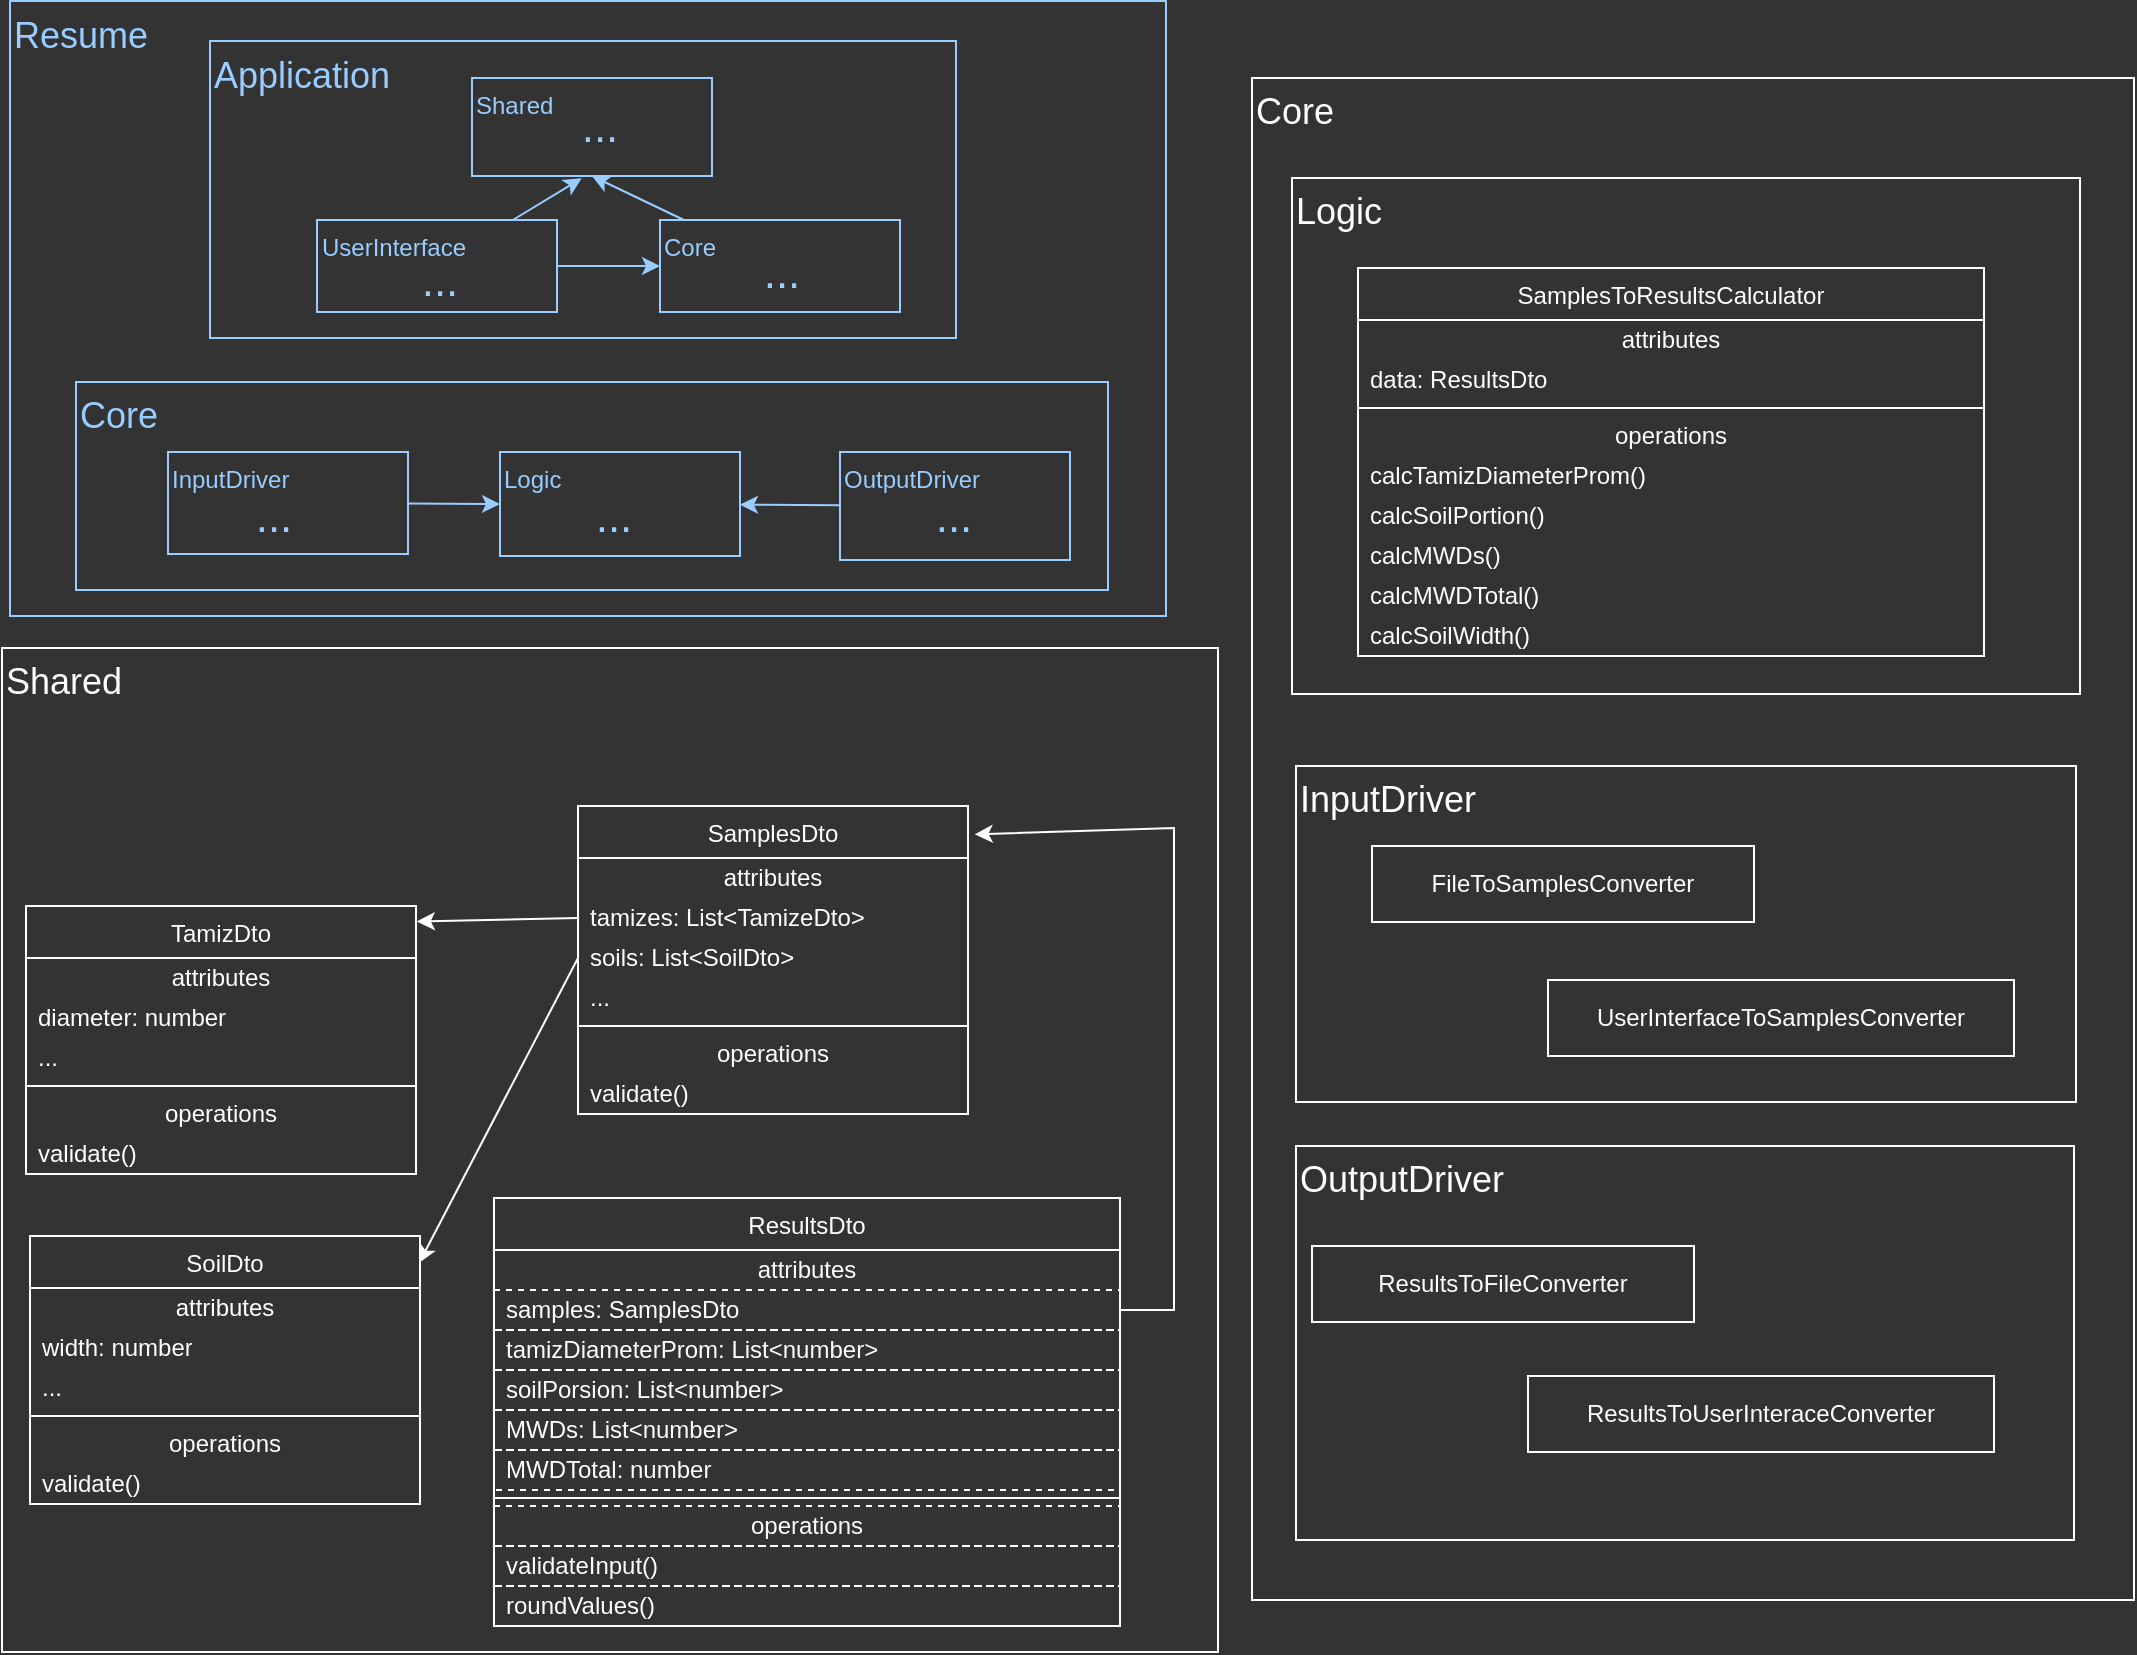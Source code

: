 <mxfile>
    <diagram id="EAuhySiRd8msS2dnhB_M" name="Page-1">
        <mxGraphModel dx="773" dy="361" grid="0" gridSize="10" guides="1" tooltips="1" connect="1" arrows="1" fold="1" page="1" pageScale="1" pageWidth="1100" pageHeight="850" background="#333333" math="0" shadow="0" adaptiveColors="auto">
            <root>
                <mxCell id="0"/>
                <mxCell id="1" parent="0"/>
                <mxCell id="108" value="Shared" style="rounded=0;whiteSpace=wrap;fillColor=none;strokeColor=#FFFFFF;fontColor=#FFFFFF;align=left;verticalAlign=top;fontSize=18;movable=1;resizable=1;rotatable=1;deletable=1;editable=1;locked=0;connectable=1;" parent="1" vertex="1">
                    <mxGeometry x="14" y="336" width="608" height="502" as="geometry"/>
                </mxCell>
                <mxCell id="110" value="Core" style="rounded=0;whiteSpace=wrap;fillColor=none;strokeColor=#FFFFFF;fontColor=#FFFFFF;align=left;verticalAlign=top;fontSize=18;movable=1;resizable=1;rotatable=1;deletable=1;editable=1;locked=0;connectable=1;" parent="1" vertex="1">
                    <mxGeometry x="639" y="51" width="441" height="761" as="geometry"/>
                </mxCell>
                <mxCell id="111" value="Resume" style="rounded=0;whiteSpace=wrap;fillColor=none;strokeColor=#99CCFF;fontColor=#99CCFF;align=left;verticalAlign=top;fontSize=18;movable=1;resizable=1;rotatable=1;deletable=1;editable=1;locked=0;connectable=1;" parent="1" vertex="1">
                    <mxGeometry x="18" y="12.5" width="578" height="307.5" as="geometry"/>
                </mxCell>
                <mxCell id="83" value="Core" style="rounded=0;whiteSpace=wrap;fillColor=none;strokeColor=#99CCFF;fontColor=#99CCFF;align=left;verticalAlign=top;fontSize=18;movable=1;resizable=1;rotatable=1;deletable=1;editable=1;locked=0;connectable=1;" parent="1" vertex="1">
                    <mxGeometry x="51" y="203" width="516" height="104" as="geometry"/>
                </mxCell>
                <mxCell id="3" value="Logic" style="rounded=0;whiteSpace=wrap;html=1;fillColor=none;strokeColor=#99CCFF;fontColor=#99CCFF;align=left;verticalAlign=top;movable=1;resizable=1;rotatable=1;deletable=1;editable=1;locked=0;connectable=1;" parent="1" vertex="1">
                    <mxGeometry x="263" y="238" width="120" height="52" as="geometry"/>
                </mxCell>
                <mxCell id="7" style="edgeStyle=none;html=1;entryX=0;entryY=0.5;entryDx=0;entryDy=0;strokeColor=#99CCFF;fontColor=#99CCFF;align=left;verticalAlign=top;movable=1;resizable=1;rotatable=1;deletable=1;editable=1;locked=0;connectable=1;" parent="1" source="5" target="3" edge="1">
                    <mxGeometry relative="1" as="geometry"/>
                </mxCell>
                <mxCell id="5" value="InputDriver" style="rounded=0;whiteSpace=wrap;html=1;fillColor=none;strokeColor=#99CCFF;fontColor=#99CCFF;align=left;verticalAlign=top;movable=1;resizable=1;rotatable=1;deletable=1;editable=1;locked=0;connectable=1;" parent="1" vertex="1">
                    <mxGeometry x="97" y="238" width="120" height="51" as="geometry"/>
                </mxCell>
                <mxCell id="8" style="edgeStyle=none;html=1;strokeColor=#99CCFF;fontColor=#99CCFF;align=left;verticalAlign=top;movable=1;resizable=1;rotatable=1;deletable=1;editable=1;locked=0;connectable=1;" parent="1" source="6" target="3" edge="1">
                    <mxGeometry relative="1" as="geometry"/>
                </mxCell>
                <mxCell id="6" value="OutputDriver" style="rounded=0;whiteSpace=wrap;fillColor=none;strokeColor=#99CCFF;fontColor=#99CCFF;align=left;verticalAlign=top;movable=1;resizable=1;rotatable=1;deletable=1;editable=1;locked=0;connectable=1;" parent="1" vertex="1">
                    <mxGeometry x="433" y="238" width="115" height="54" as="geometry"/>
                </mxCell>
                <mxCell id="59" style="edgeStyle=none;html=1;entryX=0.998;entryY=0.1;entryDx=0;entryDy=0;strokeColor=#FFFFFF;exitX=0;exitY=0.5;exitDx=0;exitDy=0;entryPerimeter=0;movable=1;resizable=1;rotatable=1;deletable=1;editable=1;locked=0;connectable=1;" parent="1" source="24" target="37" edge="1">
                    <mxGeometry relative="1" as="geometry"/>
                </mxCell>
                <mxCell id="21" value="SamplesDto" style="swimlane;fontStyle=0;align=center;verticalAlign=top;childLayout=stackLayout;horizontal=1;startSize=26;horizontalStack=0;resizeParent=1;resizeParentMax=0;resizeLast=0;collapsible=0;marginBottom=0;whiteSpace=wrap;fontColor=#FFFFFF;fillColor=none;strokeColor=#FFFFFF;movable=1;resizable=1;rotatable=1;deletable=1;editable=1;locked=0;connectable=1;" parent="1" vertex="1">
                    <mxGeometry x="302" y="415" width="195" height="154" as="geometry"/>
                </mxCell>
                <mxCell id="22" value="attributes" style="text;html=1;strokeColor=none;fillColor=none;align=center;verticalAlign=middle;spacingLeft=4;spacingRight=4;overflow=hidden;rotatable=1;points=[[0,0.5],[1,0.5]];portConstraint=eastwest;whiteSpace=wrap;fontColor=#FFFFFF;movable=1;resizable=1;deletable=1;editable=1;locked=0;connectable=1;" parent="21" vertex="1">
                    <mxGeometry y="26" width="195" height="20" as="geometry"/>
                </mxCell>
                <mxCell id="23" value="tamizes: List&amp;lt;&lt;span style=&quot;color: rgb(255, 255, 255);&quot;&gt;Tamize&lt;span style=&quot;color: rgb(255, 255, 255); text-align: center;&quot;&gt;Dto&lt;/span&gt;&amp;gt;&lt;/span&gt;" style="text;html=1;strokeColor=none;fillColor=none;align=left;verticalAlign=middle;spacingLeft=4;spacingRight=4;overflow=hidden;rotatable=1;points=[[0,0.5],[1,0.5]];portConstraint=eastwest;whiteSpace=wrap;fontColor=#FFFFFF;movable=1;resizable=1;deletable=1;editable=1;locked=0;connectable=1;" parent="21" vertex="1">
                    <mxGeometry y="46" width="195" height="20" as="geometry"/>
                </mxCell>
                <mxCell id="24" value="soils: List&amp;lt;&lt;span style=&quot;color: rgb(255, 255, 255);&quot;&gt;Soil&lt;span style=&quot;color: rgb(255, 255, 255); text-align: center;&quot;&gt;Dto&lt;/span&gt;&amp;gt;&lt;/span&gt;" style="text;html=1;strokeColor=none;fillColor=none;align=left;verticalAlign=middle;spacingLeft=4;spacingRight=4;overflow=hidden;rotatable=1;points=[[0,0.5],[1,0.5]];portConstraint=eastwest;fontColor=#FFFFFF;whiteSpace=wrap;movable=1;resizable=1;deletable=1;editable=1;locked=0;connectable=1;" parent="21" vertex="1">
                    <mxGeometry y="66" width="195" height="20" as="geometry"/>
                </mxCell>
                <mxCell id="25" value="..." style="text;html=1;strokeColor=none;fillColor=none;align=left;verticalAlign=middle;spacingLeft=4;spacingRight=4;overflow=hidden;rotatable=1;points=[[0,0.5],[1,0.5]];portConstraint=eastwest;whiteSpace=wrap;fontColor=#FFFFFF;movable=1;resizable=1;deletable=1;editable=1;locked=0;connectable=1;" parent="21" vertex="1">
                    <mxGeometry y="86" width="195" height="20" as="geometry"/>
                </mxCell>
                <mxCell id="26" value="" style="line;strokeWidth=1;fillColor=none;align=left;verticalAlign=middle;spacingTop=-1;spacingLeft=3;spacingRight=3;rotatable=1;labelPosition=right;points=[];portConstraint=eastwest;fontColor=#FFFFFF;strokeColor=#FFFFFF;movable=1;resizable=1;deletable=1;editable=1;locked=0;connectable=1;" parent="21" vertex="1">
                    <mxGeometry y="106" width="195" height="8" as="geometry"/>
                </mxCell>
                <mxCell id="27" value="operations" style="text;html=1;strokeColor=none;fillColor=none;align=center;verticalAlign=middle;spacingLeft=4;spacingRight=4;overflow=hidden;rotatable=1;points=[[0,0.5],[1,0.5]];portConstraint=eastwest;whiteSpace=wrap;fontColor=#FFFFFF;movable=1;resizable=1;deletable=1;editable=1;locked=0;connectable=1;" parent="21" vertex="1">
                    <mxGeometry y="114" width="195" height="20" as="geometry"/>
                </mxCell>
                <mxCell id="28" value="validate()" style="text;html=1;strokeColor=none;fillColor=none;align=left;verticalAlign=middle;spacingLeft=4;spacingRight=4;overflow=hidden;rotatable=1;points=[[0,0.5],[1,0.5]];portConstraint=eastwest;whiteSpace=wrap;fontColor=#FFFFFF;movable=1;resizable=1;deletable=1;editable=1;locked=0;connectable=1;" parent="21" vertex="1">
                    <mxGeometry y="134" width="195" height="20" as="geometry"/>
                </mxCell>
                <mxCell id="29" value="TamizDto" style="swimlane;fontStyle=0;align=center;verticalAlign=top;childLayout=stackLayout;horizontal=1;startSize=26;horizontalStack=0;resizeParent=1;resizeParentMax=0;resizeLast=0;collapsible=0;marginBottom=0;whiteSpace=wrap;fontColor=#FFFFFF;fillColor=none;strokeColor=#FFFFFF;movable=1;resizable=1;rotatable=1;deletable=1;editable=1;locked=0;connectable=1;" parent="1" vertex="1">
                    <mxGeometry x="26" y="465" width="195" height="134" as="geometry"/>
                </mxCell>
                <mxCell id="30" value="attributes" style="text;html=1;strokeColor=none;fillColor=none;align=center;verticalAlign=middle;spacingLeft=4;spacingRight=4;overflow=hidden;rotatable=1;points=[[0,0.5],[1,0.5]];portConstraint=eastwest;whiteSpace=wrap;fontColor=#FFFFFF;movable=1;resizable=1;deletable=1;editable=1;locked=0;connectable=1;" parent="29" vertex="1">
                    <mxGeometry y="26" width="195" height="20" as="geometry"/>
                </mxCell>
                <mxCell id="31" value="diameter:&amp;nbsp;&lt;span style=&quot;color: rgb(255, 255, 255);&quot;&gt;number&lt;/span&gt;" style="text;html=1;strokeColor=none;fillColor=none;align=left;verticalAlign=middle;spacingLeft=4;spacingRight=4;overflow=hidden;rotatable=1;points=[[0,0.5],[1,0.5]];portConstraint=eastwest;whiteSpace=wrap;fontColor=#FFFFFF;movable=1;resizable=1;deletable=1;editable=1;locked=0;connectable=1;" parent="29" vertex="1">
                    <mxGeometry y="46" width="195" height="20" as="geometry"/>
                </mxCell>
                <mxCell id="33" value="..." style="text;html=1;strokeColor=none;fillColor=none;align=left;verticalAlign=middle;spacingLeft=4;spacingRight=4;overflow=hidden;rotatable=1;points=[[0,0.5],[1,0.5]];portConstraint=eastwest;whiteSpace=wrap;fontColor=#FFFFFF;movable=1;resizable=1;deletable=1;editable=1;locked=0;connectable=1;" parent="29" vertex="1">
                    <mxGeometry y="66" width="195" height="20" as="geometry"/>
                </mxCell>
                <mxCell id="34" value="" style="line;strokeWidth=1;fillColor=none;align=left;verticalAlign=middle;spacingTop=-1;spacingLeft=3;spacingRight=3;rotatable=1;labelPosition=right;points=[];portConstraint=eastwest;fontColor=#FFFFFF;strokeColor=#FFFFFF;movable=1;resizable=1;deletable=1;editable=1;locked=0;connectable=1;" parent="29" vertex="1">
                    <mxGeometry y="86" width="195" height="8" as="geometry"/>
                </mxCell>
                <mxCell id="35" value="operations" style="text;html=1;strokeColor=none;fillColor=none;align=center;verticalAlign=middle;spacingLeft=4;spacingRight=4;overflow=hidden;rotatable=1;points=[[0,0.5],[1,0.5]];portConstraint=eastwest;whiteSpace=wrap;fontColor=#FFFFFF;movable=1;resizable=1;deletable=1;editable=1;locked=0;connectable=1;" parent="29" vertex="1">
                    <mxGeometry y="94" width="195" height="20" as="geometry"/>
                </mxCell>
                <mxCell id="36" value="validate()" style="text;html=1;strokeColor=none;fillColor=none;align=left;verticalAlign=middle;spacingLeft=4;spacingRight=4;overflow=hidden;rotatable=1;points=[[0,0.5],[1,0.5]];portConstraint=eastwest;whiteSpace=wrap;fontColor=#FFFFFF;movable=1;resizable=1;deletable=1;editable=1;locked=0;connectable=1;" parent="29" vertex="1">
                    <mxGeometry y="114" width="195" height="20" as="geometry"/>
                </mxCell>
                <mxCell id="37" value="SoilDto" style="swimlane;fontStyle=0;align=center;verticalAlign=top;childLayout=stackLayout;horizontal=1;startSize=26;horizontalStack=0;resizeParent=1;resizeParentMax=0;resizeLast=0;collapsible=0;marginBottom=0;whiteSpace=wrap;fontColor=#FFFFFF;fillColor=none;strokeColor=#FFFFFF;movable=1;resizable=1;rotatable=1;deletable=1;editable=1;locked=0;connectable=1;" parent="1" vertex="1">
                    <mxGeometry x="28" y="630" width="195" height="134" as="geometry"/>
                </mxCell>
                <mxCell id="38" value="attributes" style="text;html=1;strokeColor=none;fillColor=none;align=center;verticalAlign=middle;spacingLeft=4;spacingRight=4;overflow=hidden;rotatable=1;points=[[0,0.5],[1,0.5]];portConstraint=eastwest;whiteSpace=wrap;fontColor=#FFFFFF;movable=1;resizable=1;deletable=1;editable=1;locked=0;connectable=1;" parent="37" vertex="1">
                    <mxGeometry y="26" width="195" height="20" as="geometry"/>
                </mxCell>
                <mxCell id="39" value="width:&amp;nbsp;&lt;span style=&quot;color: rgb(255, 255, 255);&quot;&gt;number&lt;/span&gt;" style="text;html=1;strokeColor=none;fillColor=none;align=left;verticalAlign=middle;spacingLeft=4;spacingRight=4;overflow=hidden;rotatable=1;points=[[0,0.5],[1,0.5]];portConstraint=eastwest;whiteSpace=wrap;fontColor=#FFFFFF;movable=1;resizable=1;deletable=1;editable=1;locked=0;connectable=1;" parent="37" vertex="1">
                    <mxGeometry y="46" width="195" height="20" as="geometry"/>
                </mxCell>
                <mxCell id="40" value="..." style="text;html=1;strokeColor=none;fillColor=none;align=left;verticalAlign=middle;spacingLeft=4;spacingRight=4;overflow=hidden;rotatable=1;points=[[0,0.5],[1,0.5]];portConstraint=eastwest;whiteSpace=wrap;fontColor=#FFFFFF;movable=1;resizable=1;deletable=1;editable=1;locked=0;connectable=1;" parent="37" vertex="1">
                    <mxGeometry y="66" width="195" height="20" as="geometry"/>
                </mxCell>
                <mxCell id="41" value="" style="line;strokeWidth=1;fillColor=none;align=left;verticalAlign=middle;spacingTop=-1;spacingLeft=3;spacingRight=3;rotatable=1;labelPosition=right;points=[];portConstraint=eastwest;fontColor=#FFFFFF;strokeColor=#FFFFFF;movable=1;resizable=1;deletable=1;editable=1;locked=0;connectable=1;" parent="37" vertex="1">
                    <mxGeometry y="86" width="195" height="8" as="geometry"/>
                </mxCell>
                <mxCell id="42" value="operations" style="text;html=1;strokeColor=none;fillColor=none;align=center;verticalAlign=middle;spacingLeft=4;spacingRight=4;overflow=hidden;rotatable=1;points=[[0,0.5],[1,0.5]];portConstraint=eastwest;whiteSpace=wrap;fontColor=#FFFFFF;movable=1;resizable=1;deletable=1;editable=1;locked=0;connectable=1;" parent="37" vertex="1">
                    <mxGeometry y="94" width="195" height="20" as="geometry"/>
                </mxCell>
                <mxCell id="43" value="validate()" style="text;html=1;strokeColor=none;fillColor=none;align=left;verticalAlign=middle;spacingLeft=4;spacingRight=4;overflow=hidden;rotatable=1;points=[[0,0.5],[1,0.5]];portConstraint=eastwest;whiteSpace=wrap;fontColor=#FFFFFF;movable=1;resizable=1;deletable=1;editable=1;locked=0;connectable=1;" parent="37" vertex="1">
                    <mxGeometry y="114" width="195" height="20" as="geometry"/>
                </mxCell>
                <mxCell id="48" value="ResultsDto" style="swimlane;fontStyle=0;align=center;verticalAlign=top;childLayout=stackLayout;horizontal=1;startSize=26;horizontalStack=0;resizeParent=1;resizeParentMax=0;resizeLast=0;collapsible=0;marginBottom=0;whiteSpace=wrap;fontColor=#FFFFFF;fillColor=none;strokeColor=#FFFFFF;movable=1;resizable=1;rotatable=1;deletable=1;editable=1;locked=0;connectable=1;" parent="1" vertex="1">
                    <mxGeometry x="260" y="611" width="313" height="214" as="geometry"/>
                </mxCell>
                <mxCell id="49" value="attributes" style="text;html=1;strokeColor=none;fillColor=none;align=center;verticalAlign=middle;spacingLeft=4;spacingRight=4;overflow=hidden;rotatable=1;points=[[0,0.5],[1,0.5]];portConstraint=eastwest;whiteSpace=wrap;fontColor=#FFFFFF;movable=1;resizable=1;deletable=1;editable=1;locked=0;connectable=1;" parent="48" vertex="1">
                    <mxGeometry y="26" width="313" height="20" as="geometry"/>
                </mxCell>
                <mxCell id="50" value="samples:&amp;nbsp;&lt;span style=&quot;color: rgb(255, 255, 255); text-align: center;&quot;&gt;SamplesDto&lt;/span&gt;" style="text;html=1;strokeColor=#FFFFFF;fillColor=none;align=left;verticalAlign=middle;spacingLeft=4;spacingRight=4;overflow=hidden;rotatable=1;points=[[0,0.5],[1,0.5]];portConstraint=eastwest;whiteSpace=wrap;fontColor=#FFFFFF;movable=1;resizable=1;deletable=1;editable=1;locked=0;connectable=1;dashed=1;" parent="48" vertex="1">
                    <mxGeometry y="46" width="313" height="20" as="geometry"/>
                </mxCell>
                <mxCell id="51" value="tamizDiameterProm: List&amp;lt;&lt;span style=&quot;color: rgb(255, 255, 255);&quot;&gt;number&amp;gt;&lt;/span&gt;" style="text;html=1;strokeColor=#FFFFFF;fillColor=none;align=left;verticalAlign=middle;spacingLeft=4;spacingRight=4;overflow=hidden;rotatable=1;points=[[0,0.5],[1,0.5]];portConstraint=eastwest;fontColor=#FFFFFF;whiteSpace=wrap;movable=1;resizable=1;deletable=1;editable=1;locked=0;connectable=1;dashed=1;" parent="48" vertex="1">
                    <mxGeometry y="66" width="313" height="20" as="geometry"/>
                </mxCell>
                <mxCell id="52" value="soilPorsion: List&amp;lt;number&amp;gt;" style="text;html=1;strokeColor=#FFFFFF;fillColor=none;align=left;verticalAlign=middle;spacingLeft=4;spacingRight=4;overflow=hidden;rotatable=1;points=[[0,0.5],[1,0.5]];portConstraint=eastwest;whiteSpace=wrap;fontColor=#FFFFFF;movable=1;resizable=1;deletable=1;editable=1;locked=0;connectable=1;dashed=1;" parent="48" vertex="1">
                    <mxGeometry y="86" width="313" height="20" as="geometry"/>
                </mxCell>
                <mxCell id="62" value="&lt;span style=&quot;color: rgb(255, 255, 255); text-align: center;&quot;&gt;MWDs: List&amp;lt;number&amp;gt;&lt;/span&gt;" style="text;html=1;strokeColor=#FFFFFF;fillColor=none;align=left;verticalAlign=middle;spacingLeft=4;spacingRight=4;overflow=hidden;rotatable=1;points=[[0,0.5],[1,0.5]];portConstraint=eastwest;whiteSpace=wrap;fontColor=#FFFFFF;movable=1;resizable=1;deletable=1;editable=1;locked=0;connectable=1;dashed=1;" parent="48" vertex="1">
                    <mxGeometry y="106" width="313" height="20" as="geometry"/>
                </mxCell>
                <mxCell id="63" value="&lt;span style=&quot;color: rgb(255, 255, 255); text-align: center;&quot;&gt;MWDTotal: number&lt;/span&gt;" style="text;html=1;strokeColor=#FFFFFF;fillColor=none;align=left;verticalAlign=middle;spacingLeft=4;spacingRight=4;overflow=hidden;rotatable=1;points=[[0,0.5],[1,0.5]];portConstraint=eastwest;whiteSpace=wrap;fontColor=#FFFFFF;movable=1;resizable=1;deletable=1;editable=1;locked=0;connectable=1;dashed=1;" parent="48" vertex="1">
                    <mxGeometry y="126" width="313" height="20" as="geometry"/>
                </mxCell>
                <mxCell id="53" value="" style="line;strokeWidth=1;fillColor=none;align=left;verticalAlign=middle;spacingTop=-1;spacingLeft=3;spacingRight=3;rotatable=1;labelPosition=right;points=[];portConstraint=eastwest;fontColor=#FFFFFF;strokeColor=#FFFFFF;movable=1;resizable=1;deletable=1;editable=1;locked=0;connectable=1;" parent="48" vertex="1">
                    <mxGeometry y="146" width="313" height="8" as="geometry"/>
                </mxCell>
                <mxCell id="54" value="operations" style="text;html=1;strokeColor=#FFFFFF;fillColor=none;align=center;verticalAlign=middle;spacingLeft=4;spacingRight=4;overflow=hidden;rotatable=1;points=[[0,0.5],[1,0.5]];portConstraint=eastwest;whiteSpace=wrap;fontColor=#FFFFFF;movable=1;resizable=1;deletable=1;editable=1;locked=0;connectable=1;dashed=1;" parent="48" vertex="1">
                    <mxGeometry y="154" width="313" height="20" as="geometry"/>
                </mxCell>
                <mxCell id="55" value="validateInput()" style="text;html=1;strokeColor=#FFFFFF;fillColor=none;align=left;verticalAlign=middle;spacingLeft=4;spacingRight=4;overflow=hidden;rotatable=1;points=[[0,0.5],[1,0.5]];portConstraint=eastwest;whiteSpace=wrap;fontColor=#FFFFFF;movable=1;resizable=1;deletable=1;editable=1;locked=0;connectable=1;dashed=1;" parent="48" vertex="1">
                    <mxGeometry y="174" width="313" height="20" as="geometry"/>
                </mxCell>
                <mxCell id="107" value="roundValues()" style="text;html=1;strokeColor=#FFFFFF;fillColor=none;align=left;verticalAlign=middle;spacingLeft=4;spacingRight=4;overflow=hidden;rotatable=1;points=[[0,0.5],[1,0.5]];portConstraint=eastwest;whiteSpace=wrap;fontColor=#FFFFFF;movable=1;resizable=1;deletable=1;editable=1;locked=0;connectable=1;dashed=1;" parent="48" vertex="1">
                    <mxGeometry y="194" width="313" height="20" as="geometry"/>
                </mxCell>
                <mxCell id="58" style="edgeStyle=none;html=1;strokeColor=#FFFFFF;exitX=0;exitY=0.5;exitDx=0;exitDy=0;entryX=1.002;entryY=0.058;entryDx=0;entryDy=0;entryPerimeter=0;movable=1;resizable=1;rotatable=1;deletable=1;editable=1;locked=0;connectable=1;" parent="1" source="23" target="29" edge="1">
                    <mxGeometry relative="1" as="geometry">
                        <mxPoint x="326" y="455" as="sourcePoint"/>
                    </mxGeometry>
                </mxCell>
                <mxCell id="65" style="edgeStyle=none;html=1;entryX=1.017;entryY=0.092;entryDx=0;entryDy=0;entryPerimeter=0;strokeColor=#FFFFFF;exitX=1;exitY=0.5;exitDx=0;exitDy=0;movable=1;resizable=1;rotatable=1;deletable=1;editable=1;locked=0;connectable=1;rounded=0;curved=0;" parent="1" source="50" target="21" edge="1">
                    <mxGeometry relative="1" as="geometry">
                        <Array as="points">
                            <mxPoint x="600" y="667"/>
                            <mxPoint x="600" y="426"/>
                        </Array>
                    </mxGeometry>
                </mxCell>
                <mxCell id="74" value="InputDriver" style="rounded=0;whiteSpace=wrap;fillColor=none;strokeColor=#FFFFFF;fontColor=#FFFFFF;align=left;verticalAlign=top;fontSize=18;movable=1;resizable=1;rotatable=1;deletable=1;editable=1;locked=0;connectable=1;" parent="1" vertex="1">
                    <mxGeometry x="661" y="395" width="390" height="168" as="geometry"/>
                </mxCell>
                <mxCell id="76" value="&lt;span style=&quot;color: rgb(255, 255, 255);&quot;&gt;FileToSamplesConverter&lt;/span&gt;" style="rounded=0;whiteSpace=wrap;html=1;fillColor=none;strokeColor=#FFFFFF;fontColor=#FFFFFF;movable=1;resizable=1;rotatable=1;deletable=1;editable=1;locked=0;connectable=1;" parent="1" vertex="1">
                    <mxGeometry x="699" y="435" width="191" height="38" as="geometry"/>
                </mxCell>
                <mxCell id="77" value="&lt;span style=&quot;color: rgb(255, 255, 255);&quot;&gt;UserInterfaceToSamplesConverter&lt;/span&gt;" style="rounded=0;whiteSpace=wrap;html=1;fillColor=none;strokeColor=#FFFFFF;fontColor=#FFFFFF;movable=1;resizable=1;rotatable=1;deletable=1;editable=1;locked=0;connectable=1;" parent="1" vertex="1">
                    <mxGeometry x="787" y="502" width="233" height="38" as="geometry"/>
                </mxCell>
                <mxCell id="78" value="OutputDriver" style="rounded=0;whiteSpace=wrap;fillColor=none;strokeColor=#FFFFFF;fontColor=#FFFFFF;align=left;verticalAlign=top;fontSize=18;movable=1;resizable=1;rotatable=1;deletable=1;editable=1;locked=0;connectable=1;" parent="1" vertex="1">
                    <mxGeometry x="661" y="585" width="389" height="197" as="geometry"/>
                </mxCell>
                <mxCell id="79" value="&lt;span style=&quot;color: rgb(255, 255, 255);&quot;&gt;&lt;span style=&quot;color: rgb(255, 255, 255);&quot;&gt;Results&lt;/span&gt;ToFileConverter&lt;/span&gt;" style="rounded=0;whiteSpace=wrap;html=1;fillColor=none;strokeColor=#FFFFFF;fontColor=#FFFFFF;movable=1;resizable=1;rotatable=1;deletable=1;editable=1;locked=0;connectable=1;" parent="1" vertex="1">
                    <mxGeometry x="669" y="635" width="191" height="38" as="geometry"/>
                </mxCell>
                <mxCell id="80" value="&lt;span style=&quot;color: rgb(255, 255, 255);&quot;&gt;Results&lt;/span&gt;&lt;span style=&quot;color: rgb(255, 255, 255);&quot;&gt;ToUserInteraceConverter&lt;/span&gt;" style="rounded=0;whiteSpace=wrap;html=1;fillColor=none;strokeColor=#FFFFFF;fontColor=#FFFFFF;movable=1;resizable=1;rotatable=1;deletable=1;editable=1;locked=0;connectable=1;" parent="1" vertex="1">
                    <mxGeometry x="777" y="700" width="233" height="38" as="geometry"/>
                </mxCell>
                <mxCell id="81" value="Logic" style="rounded=0;whiteSpace=wrap;fillColor=none;strokeColor=#FFFFFF;fontColor=#FFFFFF;align=left;verticalAlign=top;fontSize=18;movable=1;resizable=1;rotatable=1;deletable=1;editable=1;locked=0;connectable=1;" parent="1" vertex="1">
                    <mxGeometry x="659" y="101" width="394" height="258" as="geometry"/>
                </mxCell>
                <mxCell id="84" value="Application" style="rounded=0;whiteSpace=wrap;fillColor=none;strokeColor=#99CCFF;fontColor=#99CCFF;align=left;verticalAlign=top;fontSize=18;movable=1;resizable=1;rotatable=1;deletable=1;editable=1;locked=0;connectable=1;" parent="1" vertex="1">
                    <mxGeometry x="118" y="32.5" width="373" height="148.5" as="geometry"/>
                </mxCell>
                <mxCell id="92" style="edgeStyle=none;html=1;entryX=0.5;entryY=1;entryDx=0;entryDy=0;strokeColor=#99CCFF;fontColor=#99CCFF;align=left;verticalAlign=top;movable=1;resizable=1;rotatable=1;deletable=1;editable=1;locked=0;connectable=1;" parent="1" source="85" target="89" edge="1">
                    <mxGeometry relative="1" as="geometry"/>
                </mxCell>
                <mxCell id="85" value="Core" style="rounded=0;whiteSpace=wrap;html=1;fillColor=none;strokeColor=#99CCFF;fontColor=#99CCFF;align=left;verticalAlign=top;movable=1;resizable=1;rotatable=1;deletable=1;editable=1;locked=0;connectable=1;" parent="1" vertex="1">
                    <mxGeometry x="343" y="122" width="120" height="46" as="geometry"/>
                </mxCell>
                <mxCell id="87" style="edgeStyle=none;html=1;entryX=0;entryY=0.5;entryDx=0;entryDy=0;strokeColor=#99CCFF;fontColor=#99CCFF;align=left;verticalAlign=top;movable=1;resizable=1;rotatable=1;deletable=1;editable=1;locked=0;connectable=1;" parent="1" source="86" target="85" edge="1">
                    <mxGeometry relative="1" as="geometry"/>
                </mxCell>
                <mxCell id="86" value="UserInterface" style="rounded=0;whiteSpace=wrap;html=1;fillColor=none;strokeColor=#99CCFF;fontColor=#99CCFF;align=left;verticalAlign=top;movable=1;resizable=1;rotatable=1;deletable=1;editable=1;locked=0;connectable=1;" parent="1" vertex="1">
                    <mxGeometry x="171.5" y="122" width="120" height="46" as="geometry"/>
                </mxCell>
                <mxCell id="89" value="Shared" style="rounded=0;whiteSpace=wrap;html=1;fillColor=none;strokeColor=#99CCFF;fontColor=#99CCFF;align=left;verticalAlign=top;movable=1;resizable=1;rotatable=1;deletable=1;editable=1;locked=0;connectable=1;" parent="1" vertex="1">
                    <mxGeometry x="249" y="51" width="120" height="49" as="geometry"/>
                </mxCell>
                <mxCell id="91" style="edgeStyle=none;html=1;entryX=0.457;entryY=1.023;entryDx=0;entryDy=0;entryPerimeter=0;strokeColor=#99CCFF;fontColor=#99CCFF;align=left;verticalAlign=top;movable=1;resizable=1;rotatable=1;deletable=1;editable=1;locked=0;connectable=1;" parent="1" source="86" target="89" edge="1">
                    <mxGeometry relative="1" as="geometry"/>
                </mxCell>
                <mxCell id="93" value="SamplesToResultsCalculator" style="swimlane;fontStyle=0;align=center;verticalAlign=top;childLayout=stackLayout;horizontal=1;startSize=26;horizontalStack=0;resizeParent=1;resizeParentMax=0;resizeLast=0;collapsible=0;marginBottom=0;whiteSpace=wrap;fontColor=#FFFFFF;fillColor=none;strokeColor=#FFFFFF;movable=1;resizable=1;rotatable=1;deletable=1;editable=1;locked=0;connectable=1;" parent="1" vertex="1">
                    <mxGeometry x="692" y="146" width="313" height="194" as="geometry"/>
                </mxCell>
                <mxCell id="94" value="attributes" style="text;html=1;strokeColor=none;fillColor=none;align=center;verticalAlign=middle;spacingLeft=4;spacingRight=4;overflow=hidden;rotatable=1;points=[[0,0.5],[1,0.5]];portConstraint=eastwest;whiteSpace=wrap;fontColor=#FFFFFF;movable=1;resizable=1;deletable=1;editable=1;locked=0;connectable=1;" parent="93" vertex="1">
                    <mxGeometry y="26" width="313" height="20" as="geometry"/>
                </mxCell>
                <mxCell id="95" value="data:&amp;nbsp;&lt;span style=&quot;color: rgb(255, 255, 255); text-align: center;&quot;&gt;ResultsDto&lt;/span&gt;" style="text;html=1;strokeColor=none;fillColor=none;align=left;verticalAlign=middle;spacingLeft=4;spacingRight=4;overflow=hidden;rotatable=1;points=[[0,0.5],[1,0.5]];portConstraint=eastwest;whiteSpace=wrap;fontColor=#FFFFFF;movable=1;resizable=1;deletable=1;editable=1;locked=0;connectable=1;" parent="93" vertex="1">
                    <mxGeometry y="46" width="313" height="20" as="geometry"/>
                </mxCell>
                <mxCell id="100" value="" style="line;strokeWidth=1;fillColor=none;align=left;verticalAlign=middle;spacingTop=-1;spacingLeft=3;spacingRight=3;rotatable=1;labelPosition=right;points=[];portConstraint=eastwest;fontColor=#FFFFFF;strokeColor=#FFFFFF;movable=1;resizable=1;deletable=1;editable=1;locked=0;connectable=1;" parent="93" vertex="1">
                    <mxGeometry y="66" width="313" height="8" as="geometry"/>
                </mxCell>
                <mxCell id="101" value="operations" style="text;html=1;strokeColor=none;fillColor=none;align=center;verticalAlign=middle;spacingLeft=4;spacingRight=4;overflow=hidden;rotatable=1;points=[[0,0.5],[1,0.5]];portConstraint=eastwest;whiteSpace=wrap;fontColor=#FFFFFF;movable=1;resizable=1;deletable=1;editable=1;locked=0;connectable=1;" parent="93" vertex="1">
                    <mxGeometry y="74" width="313" height="20" as="geometry"/>
                </mxCell>
                <mxCell id="102" value="&lt;span style=&quot;color: rgb(255, 255, 255);&quot;&gt;calcTamizDiameterProm()&lt;/span&gt;" style="text;html=1;strokeColor=none;fillColor=none;align=left;verticalAlign=middle;spacingLeft=4;spacingRight=4;overflow=hidden;rotatable=1;points=[[0,0.5],[1,0.5]];portConstraint=eastwest;whiteSpace=wrap;fontColor=#FFFFFF;movable=1;resizable=1;deletable=1;editable=1;locked=0;connectable=1;" parent="93" vertex="1">
                    <mxGeometry y="94" width="313" height="20" as="geometry"/>
                </mxCell>
                <mxCell id="105" value="&lt;span style=&quot;color: rgb(255, 255, 255);&quot;&gt;calcSoilPort&lt;/span&gt;&lt;span style=&quot;background-color: transparent;&quot;&gt;ion()&lt;/span&gt;" style="text;html=1;strokeColor=none;fillColor=none;align=left;verticalAlign=middle;spacingLeft=4;spacingRight=4;overflow=hidden;rotatable=1;points=[[0,0.5],[1,0.5]];portConstraint=eastwest;whiteSpace=wrap;fontColor=#FFFFFF;movable=1;resizable=1;deletable=1;editable=1;locked=0;connectable=1;" parent="93" vertex="1">
                    <mxGeometry y="114" width="313" height="20" as="geometry"/>
                </mxCell>
                <mxCell id="104" value="&lt;span style=&quot;color: rgb(255, 255, 255); text-align: center;&quot;&gt;calcMWDs()&lt;/span&gt;" style="text;html=1;strokeColor=none;fillColor=none;align=left;verticalAlign=middle;spacingLeft=4;spacingRight=4;overflow=hidden;rotatable=1;points=[[0,0.5],[1,0.5]];portConstraint=eastwest;whiteSpace=wrap;fontColor=#FFFFFF;movable=1;resizable=1;deletable=1;editable=1;locked=0;connectable=1;" parent="93" vertex="1">
                    <mxGeometry y="134" width="313" height="20" as="geometry"/>
                </mxCell>
                <mxCell id="103" value="&lt;span style=&quot;color: rgb(255, 255, 255); text-align: center;&quot;&gt;calcMWDTotal()&lt;/span&gt;" style="text;html=1;strokeColor=none;fillColor=none;align=left;verticalAlign=middle;spacingLeft=4;spacingRight=4;overflow=hidden;rotatable=1;points=[[0,0.5],[1,0.5]];portConstraint=eastwest;whiteSpace=wrap;fontColor=#FFFFFF;movable=1;resizable=1;deletable=1;editable=1;locked=0;connectable=1;" parent="93" vertex="1">
                    <mxGeometry y="154" width="313" height="20" as="geometry"/>
                </mxCell>
                <mxCell id="106" value="&lt;span style=&quot;color: rgb(255, 255, 255); text-align: center;&quot;&gt;calcSoil&lt;span style=&quot;color: rgb(255, 255, 255); text-align: left;&quot;&gt;Width&lt;/span&gt;()&lt;/span&gt;" style="text;html=1;strokeColor=none;fillColor=none;align=left;verticalAlign=middle;spacingLeft=4;spacingRight=4;overflow=hidden;rotatable=1;points=[[0,0.5],[1,0.5]];portConstraint=eastwest;whiteSpace=wrap;fontColor=#FFFFFF;movable=1;resizable=1;deletable=1;editable=1;locked=0;connectable=1;" parent="93" vertex="1">
                    <mxGeometry y="174" width="313" height="20" as="geometry"/>
                </mxCell>
                <mxCell id="113" value="..." style="text;html=1;align=center;verticalAlign=middle;whiteSpace=wrap;rounded=0;fontColor=#99CCFF;fontSize=22;movable=1;resizable=1;rotatable=1;deletable=1;editable=1;locked=0;connectable=1;" parent="1" vertex="1">
                    <mxGeometry x="283" y="64.5" width="60" height="22" as="geometry"/>
                </mxCell>
                <mxCell id="114" value="..." style="text;html=1;align=center;verticalAlign=middle;whiteSpace=wrap;rounded=0;fontColor=#99CCFF;fontSize=22;movable=1;resizable=1;rotatable=1;deletable=1;editable=1;locked=0;connectable=1;" parent="1" vertex="1">
                    <mxGeometry x="203" y="141.5" width="60" height="22" as="geometry"/>
                </mxCell>
                <mxCell id="115" value="..." style="text;html=1;align=center;verticalAlign=middle;whiteSpace=wrap;rounded=0;fontColor=#99CCFF;fontSize=22;movable=1;resizable=1;rotatable=1;deletable=1;editable=1;locked=0;connectable=1;" parent="1" vertex="1">
                    <mxGeometry x="374" y="137.5" width="60" height="22" as="geometry"/>
                </mxCell>
                <mxCell id="116" value="..." style="text;html=1;align=center;verticalAlign=middle;whiteSpace=wrap;rounded=0;fontColor=#99CCFF;fontSize=22;movable=1;resizable=1;rotatable=1;deletable=1;editable=1;locked=0;connectable=1;" parent="1" vertex="1">
                    <mxGeometry x="120" y="260" width="60" height="22" as="geometry"/>
                </mxCell>
                <mxCell id="117" value="..." style="text;html=1;align=center;verticalAlign=middle;whiteSpace=wrap;rounded=0;fontColor=#99CCFF;fontSize=22;movable=1;resizable=1;rotatable=1;deletable=1;editable=1;locked=0;connectable=1;" parent="1" vertex="1">
                    <mxGeometry x="290" y="260" width="60" height="22" as="geometry"/>
                </mxCell>
                <mxCell id="118" value="..." style="text;html=1;align=center;verticalAlign=middle;whiteSpace=wrap;rounded=0;fontColor=#99CCFF;fontSize=22;movable=1;resizable=1;rotatable=1;deletable=1;editable=1;locked=0;connectable=1;" parent="1" vertex="1">
                    <mxGeometry x="460" y="260" width="60" height="22" as="geometry"/>
                </mxCell>
            </root>
        </mxGraphModel>
    </diagram>
</mxfile>